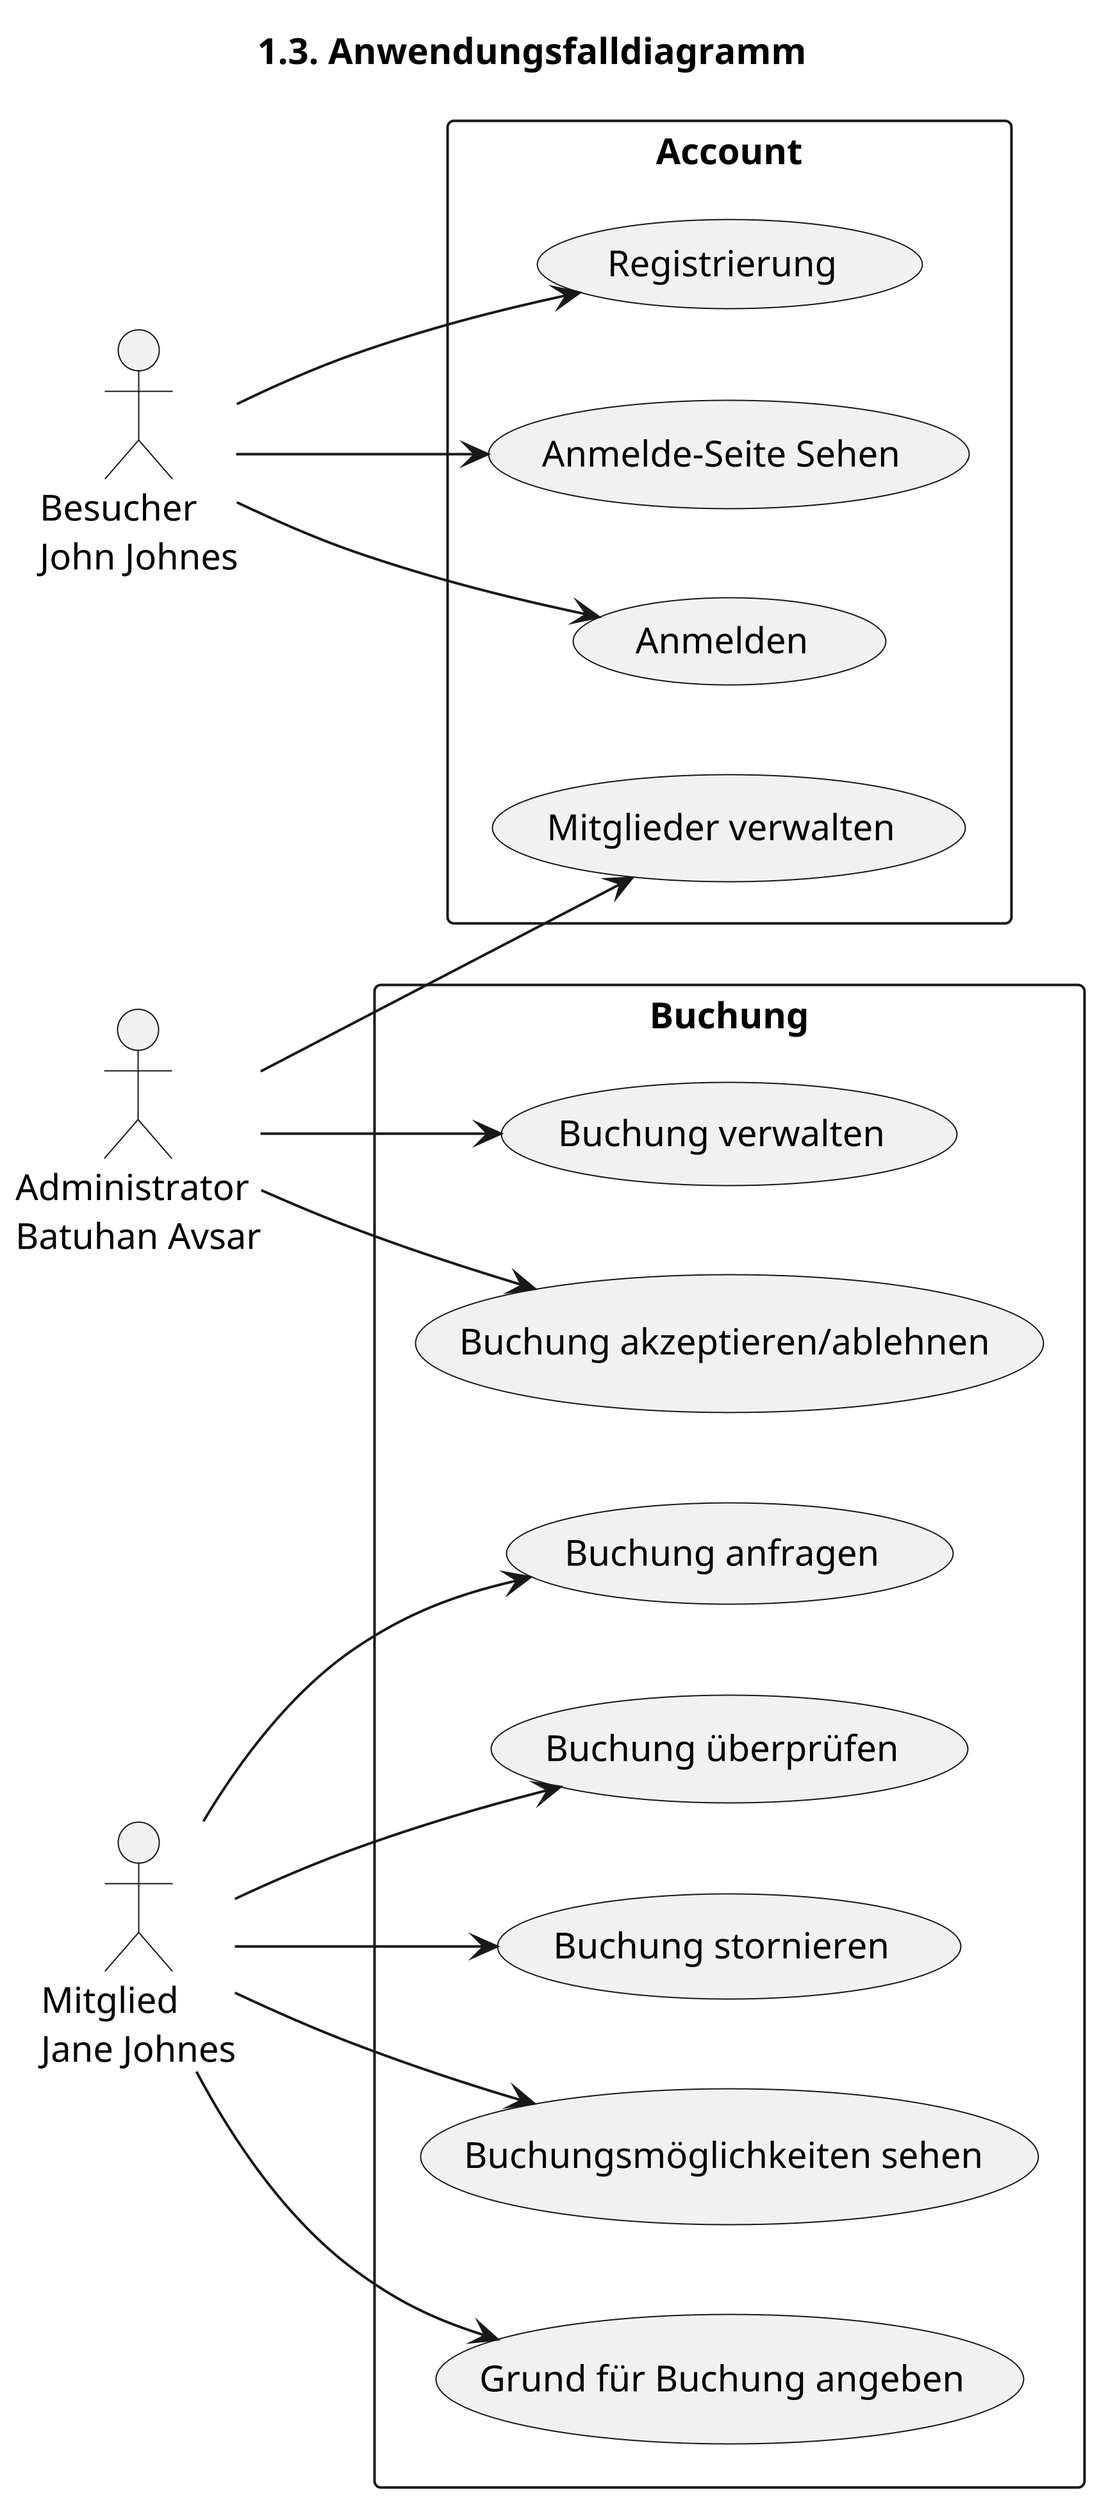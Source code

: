 @startuml
title "1.3. Anwendungsfalldiagramm"
left to right direction
scale 1000
actor "Besucher\nJohn Johnes" as b
actor "Mitglied\nJane Johnes" as m
actor "Administrator\nBatuhan Avsar" as a

rectangle Account {
  usecase "Registrierung" as UC1
  usecase "Anmelde-Seite Sehen" as UC2
  usecase "Anmelden" as UC3
  usecase "Mitglieder verwalten" as UC8
}

rectangle Buchung {
  usecase "Buchung anfragen" as UC4
  usecase "Buchung überprüfen" as UC5
  usecase "Buchung stornieren" as UC6
  usecase "Buchung akzeptieren/ablehnen" as UC7
  usecase "Buchung verwalten" as UC9
  usecase "Buchungsmöglichkeiten sehen" as UC10
  usecase "Grund für Buchung angeben" as UC11
}

b --> UC1
b --> UC2
b --> UC3
a --> UC8

m --> UC4
m --> UC5
m --> UC6
a --> UC7
a --> UC9
m --> UC10
m --> UC11


@enduml